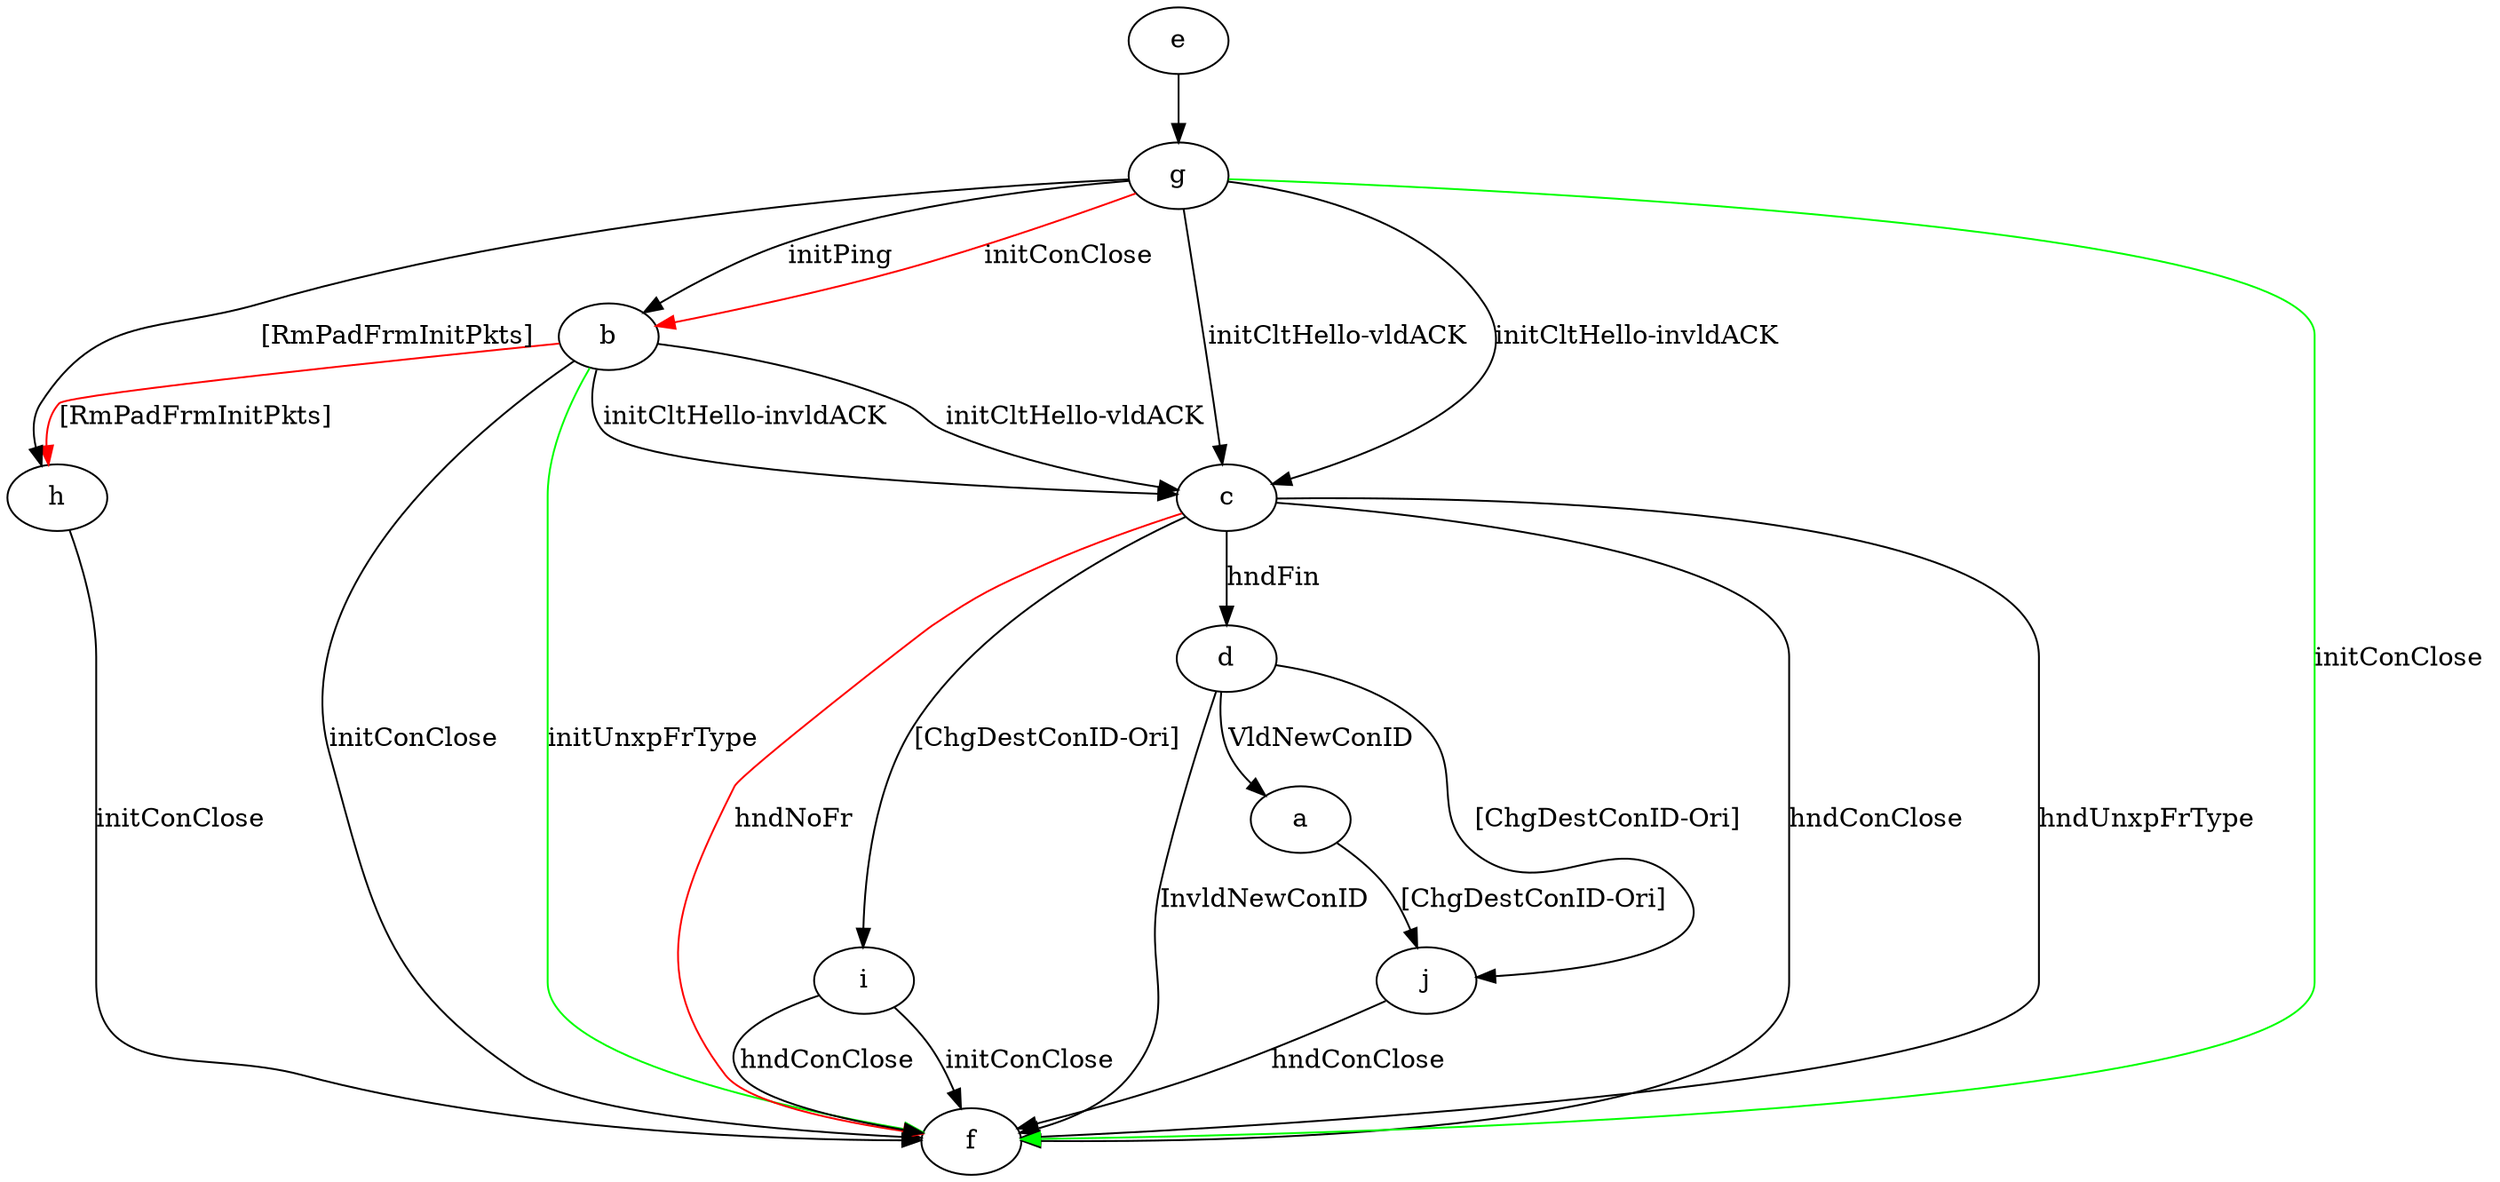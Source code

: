digraph "" {
	a -> j	[key=0,
		label="[ChgDestConID-Ori] "];
	b -> c	[key=0,
		label="initCltHello-vldACK "];
	b -> c	[key=1,
		label="initCltHello-invldACK "];
	b -> f	[key=0,
		label="initConClose "];
	b -> f	[key=1,
		color=green,
		label="initUnxpFrType "];
	b -> h	[key=0,
		color=red,
		label="[RmPadFrmInitPkts] "];
	c -> d	[key=0,
		label="hndFin "];
	c -> f	[key=0,
		label="hndConClose "];
	c -> f	[key=1,
		label="hndUnxpFrType "];
	c -> f	[key=2,
		color=red,
		label="hndNoFr "];
	c -> i	[key=0,
		label="[ChgDestConID-Ori] "];
	d -> a	[key=0,
		label="VldNewConID "];
	d -> f	[key=0,
		label="InvldNewConID "];
	d -> j	[key=0,
		label="[ChgDestConID-Ori] "];
	e -> g	[key=0];
	g -> b	[key=0,
		label="initPing "];
	g -> b	[key=1,
		color=red,
		label="initConClose "];
	g -> c	[key=0,
		label="initCltHello-vldACK "];
	g -> c	[key=1,
		label="initCltHello-invldACK "];
	g -> f	[key=0,
		color=green,
		label="initConClose "];
	g -> h	[key=0,
		label="[RmPadFrmInitPkts] "];
	h -> f	[key=0,
		label="initConClose "];
	i -> f	[key=0,
		label="initConClose "];
	i -> f	[key=1,
		label="hndConClose "];
	j -> f	[key=0,
		label="hndConClose "];
}
